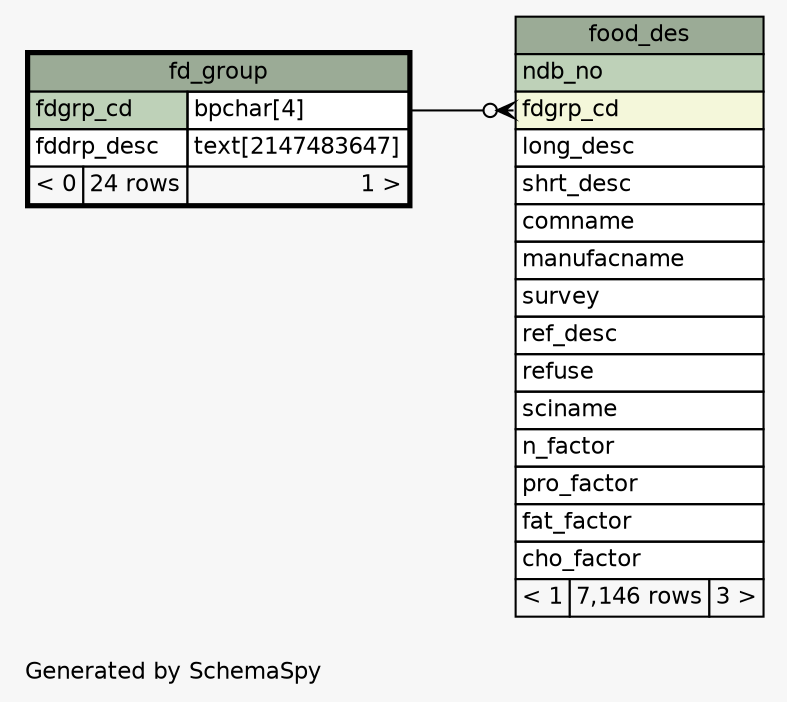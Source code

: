 // dot 2.40.1 on Linux 5.4.0-80-generic
// SchemaSpy rev 590
digraph "oneDegreeRelationshipsDiagram" {
  graph [
    rankdir="RL"
    bgcolor="#f7f7f7"
    label="\nGenerated by SchemaSpy"
    labeljust="l"
    nodesep="0.18"
    ranksep="0.46"
    fontname="Helvetica"
    fontsize="11"
  ];
  node [
    fontname="Helvetica"
    fontsize="11"
    shape="plaintext"
  ];
  edge [
    arrowsize="0.8"
  ];
  "food_des":"fdgrp_cd":w -> "fd_group":"fdgrp_cd.type":e [arrowhead=none dir=back arrowtail=crowodot];
  "fd_group" [
    label=<
    <TABLE BORDER="2" CELLBORDER="1" CELLSPACING="0" BGCOLOR="#ffffff">
      <TR><TD COLSPAN="3" BGCOLOR="#9bab96" ALIGN="CENTER">fd_group</TD></TR>
      <TR><TD PORT="fdgrp_cd" COLSPAN="2" BGCOLOR="#bed1b8" ALIGN="LEFT">fdgrp_cd</TD><TD PORT="fdgrp_cd.type" ALIGN="LEFT">bpchar[4]</TD></TR>
      <TR><TD PORT="fddrp_desc" COLSPAN="2" ALIGN="LEFT">fddrp_desc</TD><TD PORT="fddrp_desc.type" ALIGN="LEFT">text[2147483647]</TD></TR>
      <TR><TD ALIGN="LEFT" BGCOLOR="#f7f7f7">&lt; 0</TD><TD ALIGN="RIGHT" BGCOLOR="#f7f7f7">24 rows</TD><TD ALIGN="RIGHT" BGCOLOR="#f7f7f7">1 &gt;</TD></TR>
    </TABLE>>
    URL="fd_group.html"
    tooltip="fd_group"
  ];
  "food_des" [
    label=<
    <TABLE BORDER="0" CELLBORDER="1" CELLSPACING="0" BGCOLOR="#ffffff">
      <TR><TD COLSPAN="3" BGCOLOR="#9bab96" ALIGN="CENTER">food_des</TD></TR>
      <TR><TD PORT="ndb_no" COLSPAN="3" BGCOLOR="#bed1b8" ALIGN="LEFT">ndb_no</TD></TR>
      <TR><TD PORT="fdgrp_cd" COLSPAN="3" BGCOLOR="#f4f7da" ALIGN="LEFT">fdgrp_cd</TD></TR>
      <TR><TD PORT="long_desc" COLSPAN="3" ALIGN="LEFT">long_desc</TD></TR>
      <TR><TD PORT="shrt_desc" COLSPAN="3" ALIGN="LEFT">shrt_desc</TD></TR>
      <TR><TD PORT="comname" COLSPAN="3" ALIGN="LEFT">comname</TD></TR>
      <TR><TD PORT="manufacname" COLSPAN="3" ALIGN="LEFT">manufacname</TD></TR>
      <TR><TD PORT="survey" COLSPAN="3" ALIGN="LEFT">survey</TD></TR>
      <TR><TD PORT="ref_desc" COLSPAN="3" ALIGN="LEFT">ref_desc</TD></TR>
      <TR><TD PORT="refuse" COLSPAN="3" ALIGN="LEFT">refuse</TD></TR>
      <TR><TD PORT="sciname" COLSPAN="3" ALIGN="LEFT">sciname</TD></TR>
      <TR><TD PORT="n_factor" COLSPAN="3" ALIGN="LEFT">n_factor</TD></TR>
      <TR><TD PORT="pro_factor" COLSPAN="3" ALIGN="LEFT">pro_factor</TD></TR>
      <TR><TD PORT="fat_factor" COLSPAN="3" ALIGN="LEFT">fat_factor</TD></TR>
      <TR><TD PORT="cho_factor" COLSPAN="3" ALIGN="LEFT">cho_factor</TD></TR>
      <TR><TD ALIGN="LEFT" BGCOLOR="#f7f7f7">&lt; 1</TD><TD ALIGN="RIGHT" BGCOLOR="#f7f7f7">7,146 rows</TD><TD ALIGN="RIGHT" BGCOLOR="#f7f7f7">3 &gt;</TD></TR>
    </TABLE>>
    URL="food_des.html"
    tooltip="food_des"
  ];
}

